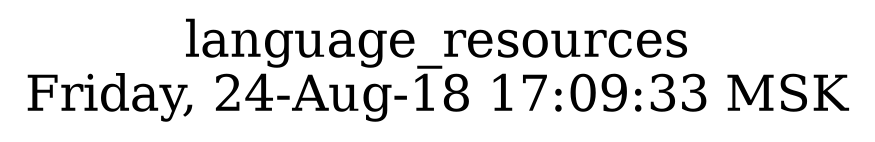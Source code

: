 digraph G {
graph [
  fontsize="24";
  label="language_resources\nFriday, 24-Aug-18 17:09:33 MSK";
  nojustify=true;
  ordering=out;
  rankdir=LR;
  size="30";
];
}
